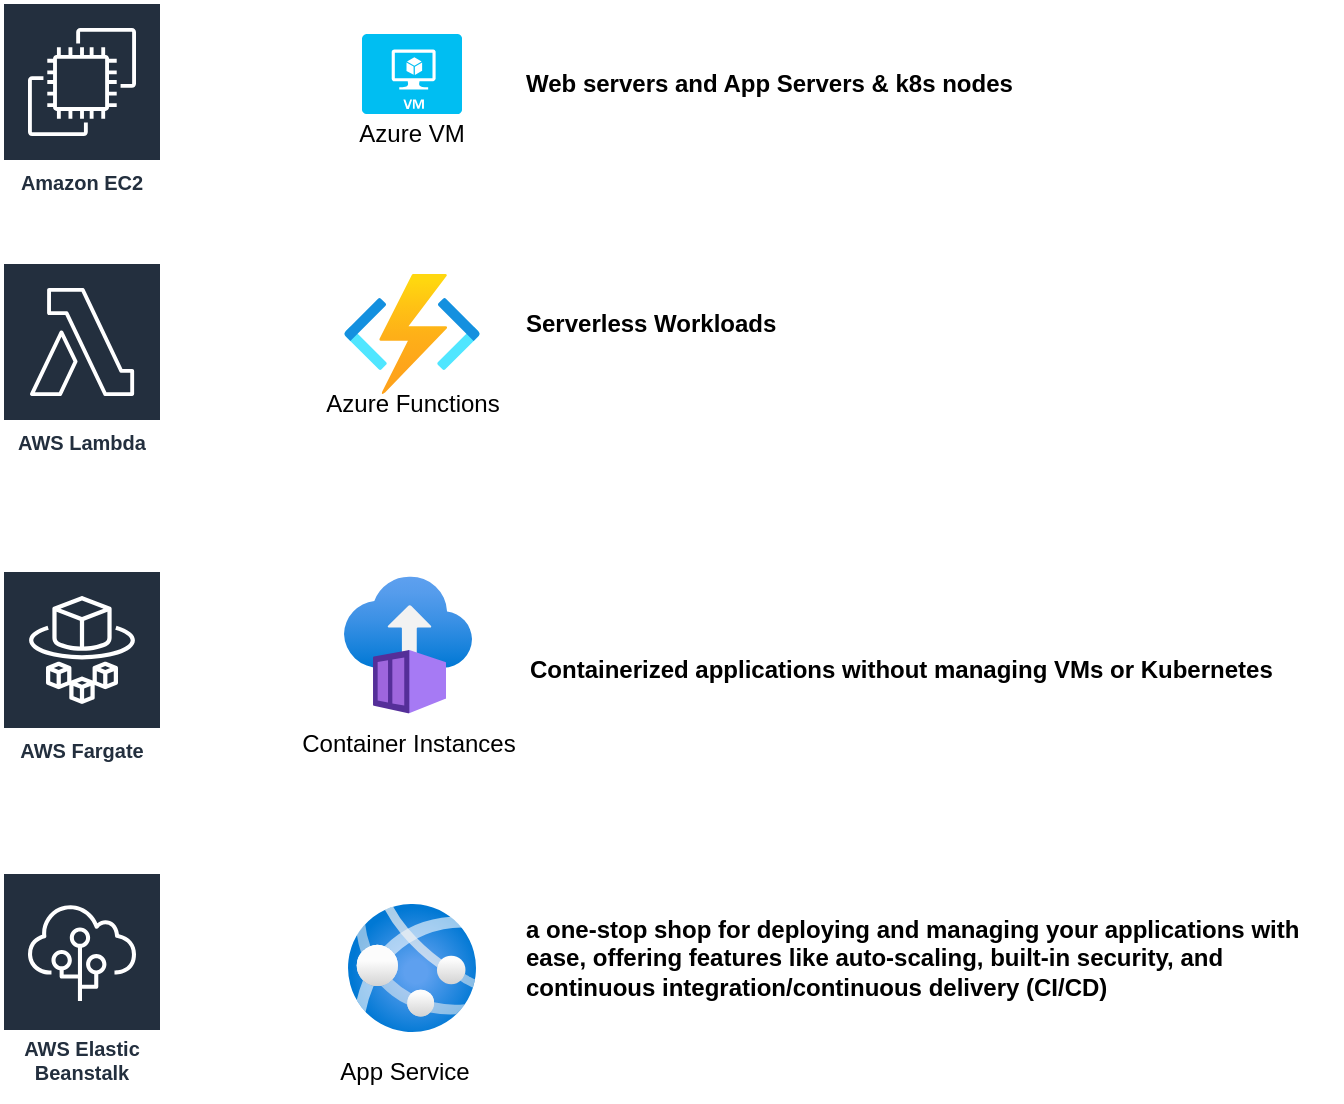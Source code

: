 <mxfile version="22.1.11" type="github">
  <diagram name="Page-1" id="L3U0tchyBG2r1No5ePam">
    <mxGraphModel dx="1434" dy="827" grid="1" gridSize="10" guides="1" tooltips="1" connect="1" arrows="1" fold="1" page="1" pageScale="1" pageWidth="827" pageHeight="1169" math="0" shadow="0">
      <root>
        <mxCell id="0" />
        <mxCell id="1" parent="0" />
        <mxCell id="L6sSysoaZfmQt14cvC6--1" value="" style="verticalLabelPosition=bottom;html=1;verticalAlign=top;align=center;strokeColor=none;fillColor=#00BEF2;shape=mxgraph.azure.virtual_machine;" vertex="1" parent="1">
          <mxGeometry x="240" y="56" width="50" height="40" as="geometry" />
        </mxCell>
        <mxCell id="L6sSysoaZfmQt14cvC6--2" value="&lt;b&gt;Web servers and App Servers &amp;amp; k8s nodes&lt;/b&gt;" style="text;strokeColor=none;align=left;fillColor=none;html=1;verticalAlign=middle;whiteSpace=wrap;rounded=0;" vertex="1" parent="1">
          <mxGeometry x="320" y="66" width="270" height="30" as="geometry" />
        </mxCell>
        <mxCell id="L6sSysoaZfmQt14cvC6--3" value="" style="image;aspect=fixed;html=1;points=[];align=center;fontSize=12;image=img/lib/azure2/compute/Function_Apps.svg;" vertex="1" parent="1">
          <mxGeometry x="231" y="176" width="68" height="60" as="geometry" />
        </mxCell>
        <mxCell id="L6sSysoaZfmQt14cvC6--4" value="&lt;b&gt;Serverless Workloads&lt;/b&gt;" style="text;strokeColor=none;align=left;fillColor=none;html=1;verticalAlign=middle;whiteSpace=wrap;rounded=0;" vertex="1" parent="1">
          <mxGeometry x="320" y="186" width="270" height="30" as="geometry" />
        </mxCell>
        <mxCell id="L6sSysoaZfmQt14cvC6--5" value="" style="image;aspect=fixed;html=1;points=[];align=center;fontSize=12;image=img/lib/azure2/containers/Container_Instances.svg;" vertex="1" parent="1">
          <mxGeometry x="231" y="327" width="64" height="69" as="geometry" />
        </mxCell>
        <mxCell id="L6sSysoaZfmQt14cvC6--6" value="&lt;b&gt;Containerized applications without managing VMs or Kubernetes&lt;/b&gt;" style="text;strokeColor=none;align=left;fillColor=none;html=1;verticalAlign=middle;whiteSpace=wrap;rounded=0;" vertex="1" parent="1">
          <mxGeometry x="321.5" y="359" width="390" height="30" as="geometry" />
        </mxCell>
        <mxCell id="L6sSysoaZfmQt14cvC6--7" value="" style="image;aspect=fixed;html=1;points=[];align=center;fontSize=12;image=img/lib/azure2/compute/App_Services.svg;" vertex="1" parent="1">
          <mxGeometry x="233" y="491" width="64" height="64" as="geometry" />
        </mxCell>
        <mxCell id="L6sSysoaZfmQt14cvC6--8" value="&lt;b&gt;a one-stop shop for deploying and managing your applications with ease, offering features like auto-scaling, built-in security, and continuous integration/continuous delivery (CI/CD)&lt;/b&gt;" style="text;strokeColor=none;align=left;fillColor=none;html=1;verticalAlign=middle;whiteSpace=wrap;rounded=0;" vertex="1" parent="1">
          <mxGeometry x="320" y="491" width="410" height="53" as="geometry" />
        </mxCell>
        <mxCell id="L6sSysoaZfmQt14cvC6--9" value="Azure VM" style="text;strokeColor=none;align=center;fillColor=none;html=1;verticalAlign=middle;whiteSpace=wrap;rounded=0;" vertex="1" parent="1">
          <mxGeometry x="235" y="91" width="60" height="30" as="geometry" />
        </mxCell>
        <mxCell id="L6sSysoaZfmQt14cvC6--10" value="Azure Functions" style="text;strokeColor=none;align=center;fillColor=none;html=1;verticalAlign=middle;whiteSpace=wrap;rounded=0;" vertex="1" parent="1">
          <mxGeometry x="217.5" y="226" width="95" height="30" as="geometry" />
        </mxCell>
        <mxCell id="L6sSysoaZfmQt14cvC6--11" value="Container Instances" style="text;strokeColor=none;align=center;fillColor=none;html=1;verticalAlign=middle;whiteSpace=wrap;rounded=0;" vertex="1" parent="1">
          <mxGeometry x="204.5" y="396" width="117" height="30" as="geometry" />
        </mxCell>
        <mxCell id="L6sSysoaZfmQt14cvC6--12" value="App Service" style="text;strokeColor=none;align=center;fillColor=none;html=1;verticalAlign=middle;whiteSpace=wrap;rounded=0;" vertex="1" parent="1">
          <mxGeometry x="203" y="560" width="117" height="30" as="geometry" />
        </mxCell>
        <mxCell id="L6sSysoaZfmQt14cvC6--13" value="AWS Elastic Beanstalk" style="sketch=0;outlineConnect=0;fontColor=#232F3E;gradientColor=none;strokeColor=#ffffff;fillColor=#232F3E;dashed=0;verticalLabelPosition=middle;verticalAlign=bottom;align=center;html=1;whiteSpace=wrap;fontSize=10;fontStyle=1;spacing=3;shape=mxgraph.aws4.productIcon;prIcon=mxgraph.aws4.elastic_beanstalk;" vertex="1" parent="1">
          <mxGeometry x="60" y="475" width="80" height="110" as="geometry" />
        </mxCell>
        <mxCell id="L6sSysoaZfmQt14cvC6--14" value="AWS Fargate" style="sketch=0;outlineConnect=0;fontColor=#232F3E;gradientColor=none;strokeColor=#ffffff;fillColor=#232F3E;dashed=0;verticalLabelPosition=middle;verticalAlign=bottom;align=center;html=1;whiteSpace=wrap;fontSize=10;fontStyle=1;spacing=3;shape=mxgraph.aws4.productIcon;prIcon=mxgraph.aws4.fargate;" vertex="1" parent="1">
          <mxGeometry x="60" y="324" width="80" height="100" as="geometry" />
        </mxCell>
        <mxCell id="L6sSysoaZfmQt14cvC6--15" value="AWS Lambda" style="sketch=0;outlineConnect=0;fontColor=#232F3E;gradientColor=none;strokeColor=#ffffff;fillColor=#232F3E;dashed=0;verticalLabelPosition=middle;verticalAlign=bottom;align=center;html=1;whiteSpace=wrap;fontSize=10;fontStyle=1;spacing=3;shape=mxgraph.aws4.productIcon;prIcon=mxgraph.aws4.lambda;" vertex="1" parent="1">
          <mxGeometry x="60" y="170" width="80" height="100" as="geometry" />
        </mxCell>
        <mxCell id="L6sSysoaZfmQt14cvC6--16" value="Amazon EC2" style="sketch=0;outlineConnect=0;fontColor=#232F3E;gradientColor=none;strokeColor=#ffffff;fillColor=#232F3E;dashed=0;verticalLabelPosition=middle;verticalAlign=bottom;align=center;html=1;whiteSpace=wrap;fontSize=10;fontStyle=1;spacing=3;shape=mxgraph.aws4.productIcon;prIcon=mxgraph.aws4.ec2;" vertex="1" parent="1">
          <mxGeometry x="60" y="40" width="80" height="100" as="geometry" />
        </mxCell>
      </root>
    </mxGraphModel>
  </diagram>
</mxfile>
